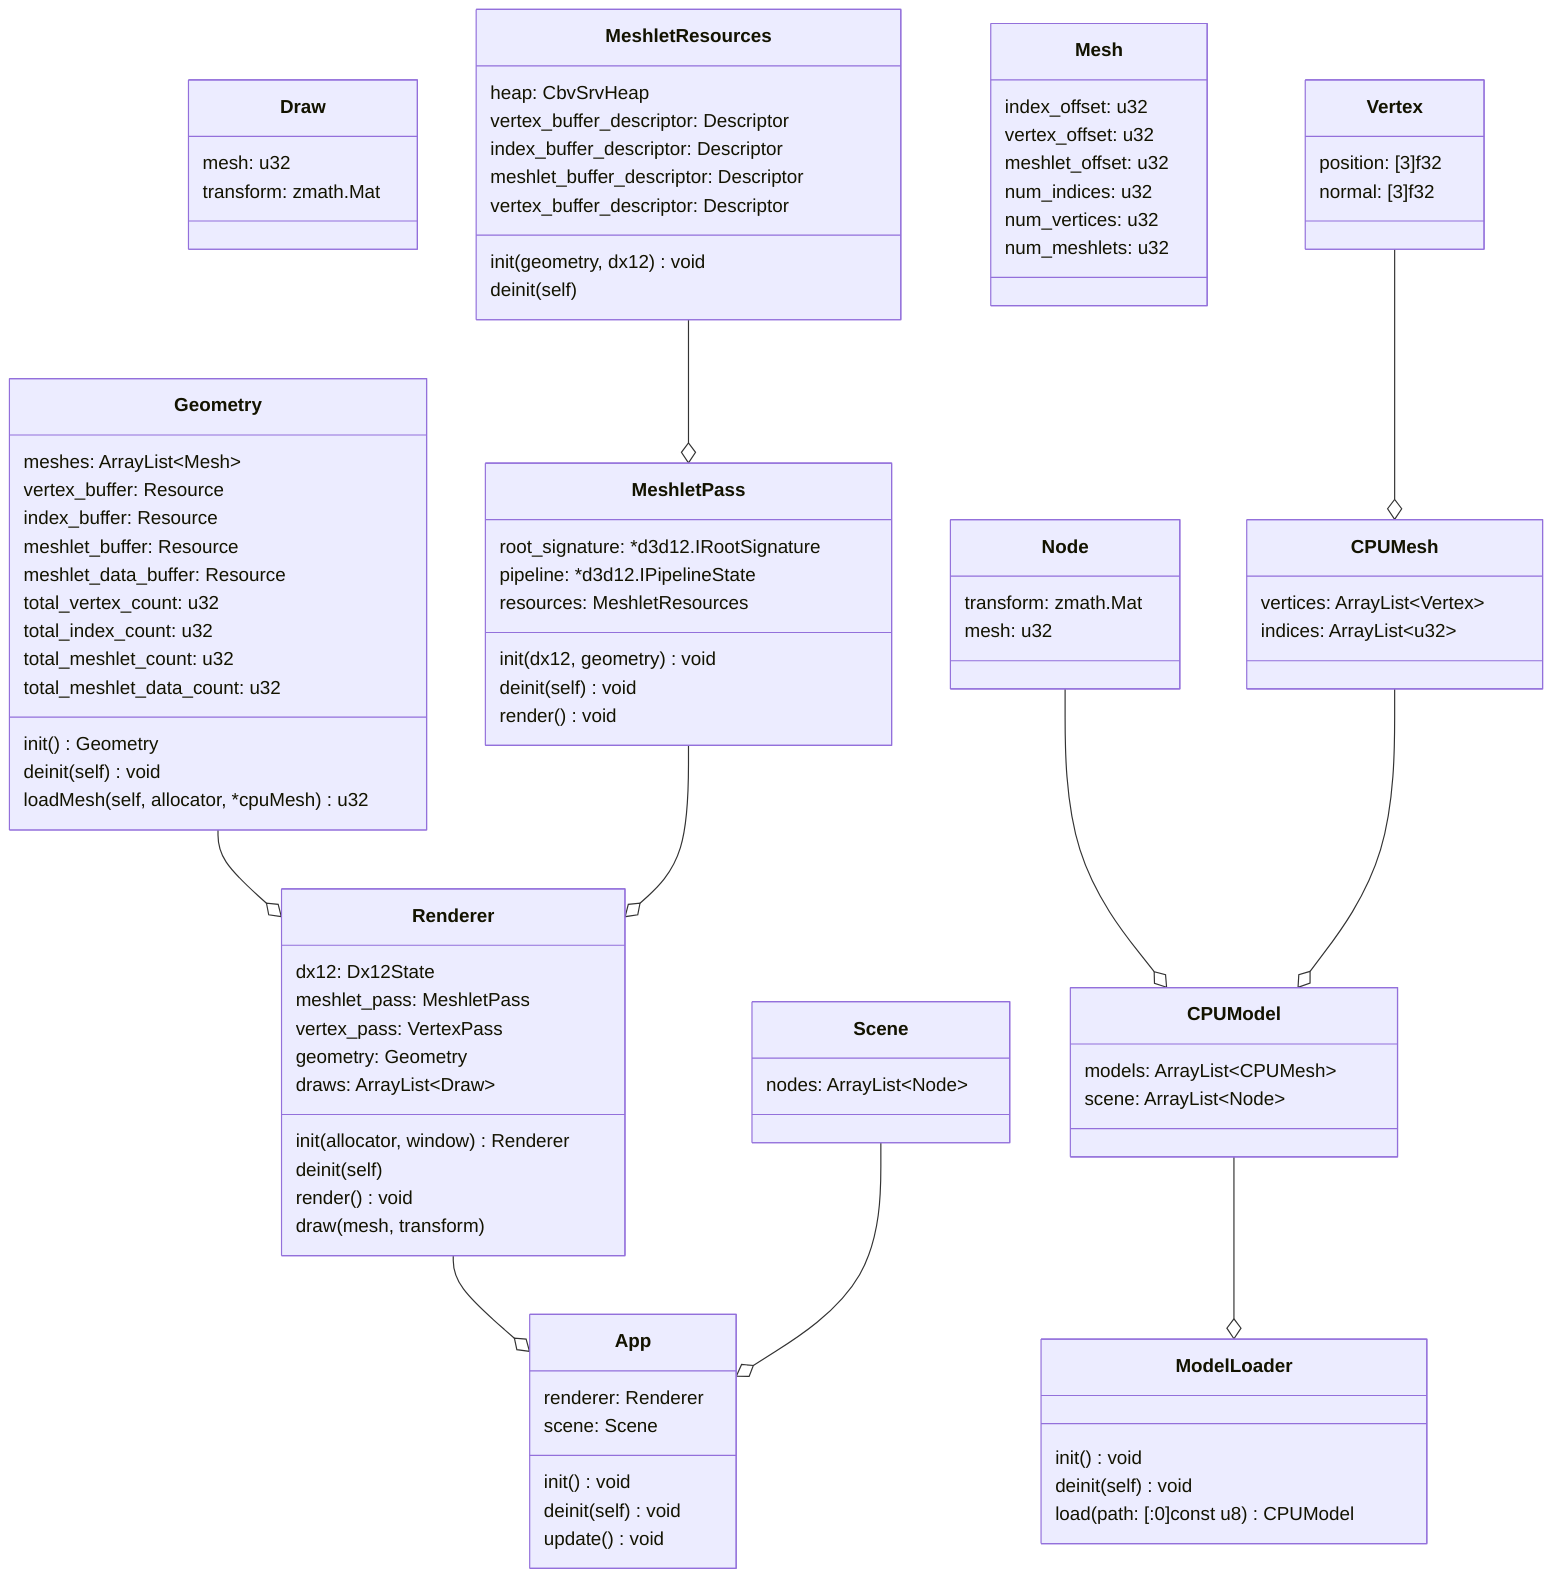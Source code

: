classDiagram
direction TB
    class Geometry {
	    meshes: ArrayList~Mesh~
	    vertex_buffer: Resource
	    index_buffer: Resource
	    meshlet_buffer: Resource
	    meshlet_data_buffer: Resource
	    total_vertex_count: u32
	    total_index_count: u32
	    total_meshlet_count: u32
	    total_meshlet_data_count: u32
	    init() Geometry
	    deinit(self) void
	    loadMesh(self, allocator, *cpuMesh) u32
    }

	class Draw {
		mesh: u32
		transform: zmath.Mat
	}

    class Renderer {
	    dx12: Dx12State
	    meshlet_pass: MeshletPass
	    vertex_pass: VertexPass
	    geometry: Geometry
		draws: ArrayList~Draw~

	    init(allocator, window) Renderer
	    deinit(self)

	    render() void
  
		draw(mesh, transform)
    }

    class MeshletPass {
	    root_signature: *d3d12.IRootSignature
	    pipeline: *d3d12.IPipelineState
	    resources: MeshletResources
	    init(dx12, geometry) void
	    deinit(self) void
	    render() void
    }

    class MeshletResources {
	    heap: CbvSrvHeap
	    vertex_buffer_descriptor: Descriptor
	    index_buffer_descriptor: Descriptor
	    meshlet_buffer_descriptor: Descriptor
	    vertex_buffer_descriptor: Descriptor
	    init(geometry, dx12) void
	    deinit(self)
    }

    class Mesh {
	    index_offset: u32
	    vertex_offset: u32
	    meshlet_offset: u32
	    num_indices: u32
	    num_vertices: u32
	    num_meshlets: u32
    }

	class CPUMesh {
		vertices: ArrayList~Vertex~
		indices: ArrayList~u32~
	}

	class Node {
		transform: zmath.Mat
		mesh: u32
	}

	class CPUModel {
		models: ArrayList~CPUMesh~
		scene: ArrayList~Node~
	}

    class Vertex {
        position: [3]f32
        normal: [3]f32
    }

	class Scene {
		nodes: ArrayList~Node~
	}

    %% Loads meshes, loads scene
    %% Loads CPU mesh data as Vertex and index arrays, to be passed to renderer where it is converted to meshlets
    class ModelLoader {
	    init() void
	    deinit(self) void

        load(path: [:0]const u8) CPUModel
    }

    class App {
        renderer: Renderer
		scene: Scene

        init() void
        deinit(self) void

        update() void
    }

	Vertex --o CPUMesh
	Node --o CPUModel
	CPUMesh --o CPUModel
	CPUModel --o ModelLoader
    Renderer --o App
    Scene --o App
    Geometry --o Renderer
    MeshletPass --o Renderer
    MeshletResources --o MeshletPass